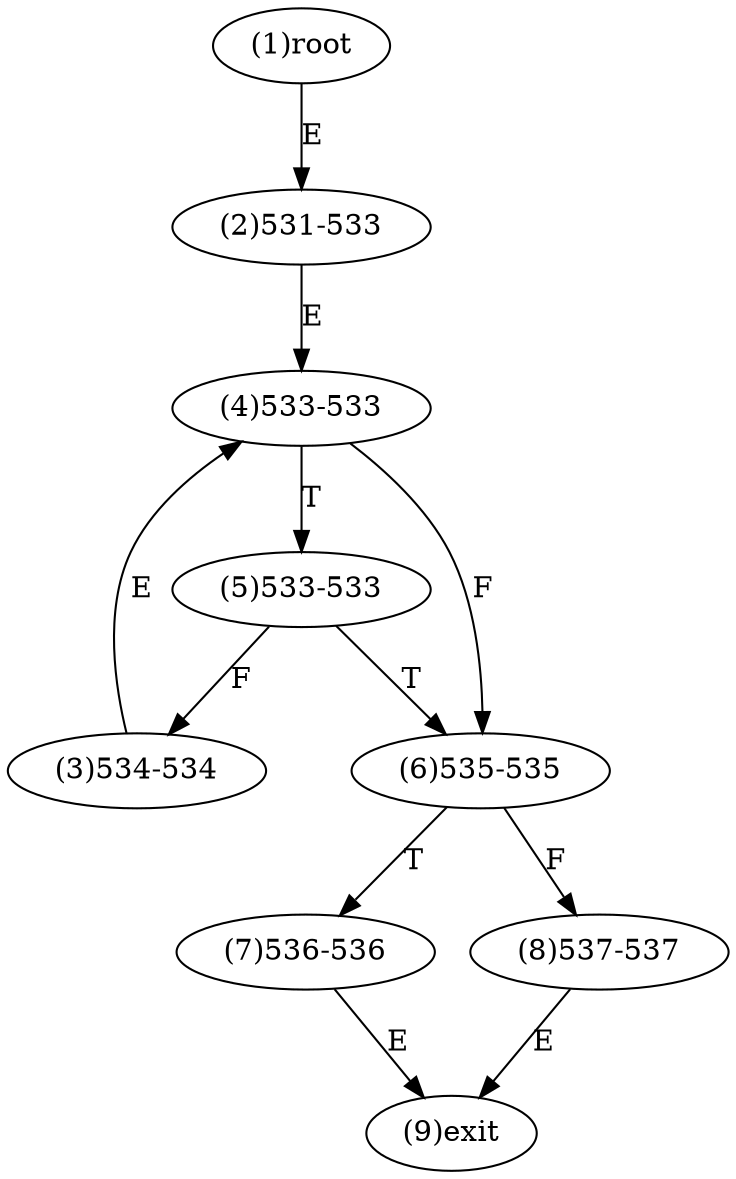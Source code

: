 digraph "" { 
1[ label="(1)root"];
2[ label="(2)531-533"];
3[ label="(3)534-534"];
4[ label="(4)533-533"];
5[ label="(5)533-533"];
6[ label="(6)535-535"];
7[ label="(7)536-536"];
8[ label="(8)537-537"];
9[ label="(9)exit"];
1->2[ label="E"];
2->4[ label="E"];
3->4[ label="E"];
4->6[ label="F"];
4->5[ label="T"];
5->3[ label="F"];
5->6[ label="T"];
6->8[ label="F"];
6->7[ label="T"];
7->9[ label="E"];
8->9[ label="E"];
}